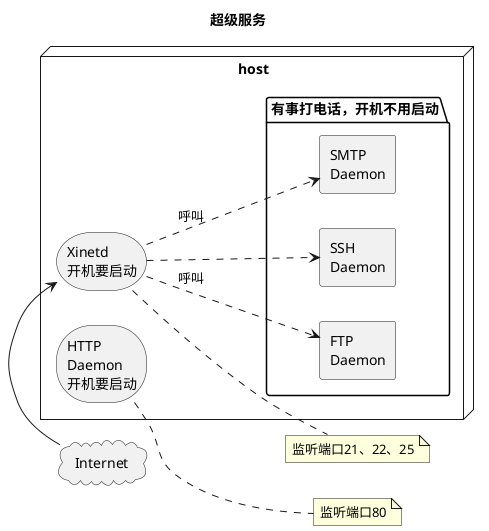 @startuml
title 超级服务

left to right direction


cloud "Internet" as internet


node host{


    storage "Xinetd\n开机要启动" as xinetd
    storage "HTTP\nDaemon\n开机要启动" as nginx

    package "有事打电话，开机不用启动" {
        agent "FTP\nDaemon" as ftpd
        agent "SSH\nDaemon" as sshd
        agent "SMTP\nDaemon" as postfix
    }
}

note right of xinetd: 监听端口21、22、25
note right of nginx: 监听端口80


xinetd ..> ftpd: 呼叫
xinetd ..> sshd
xinetd ..> postfix: 呼叫

internet -> xinetd


@enduml